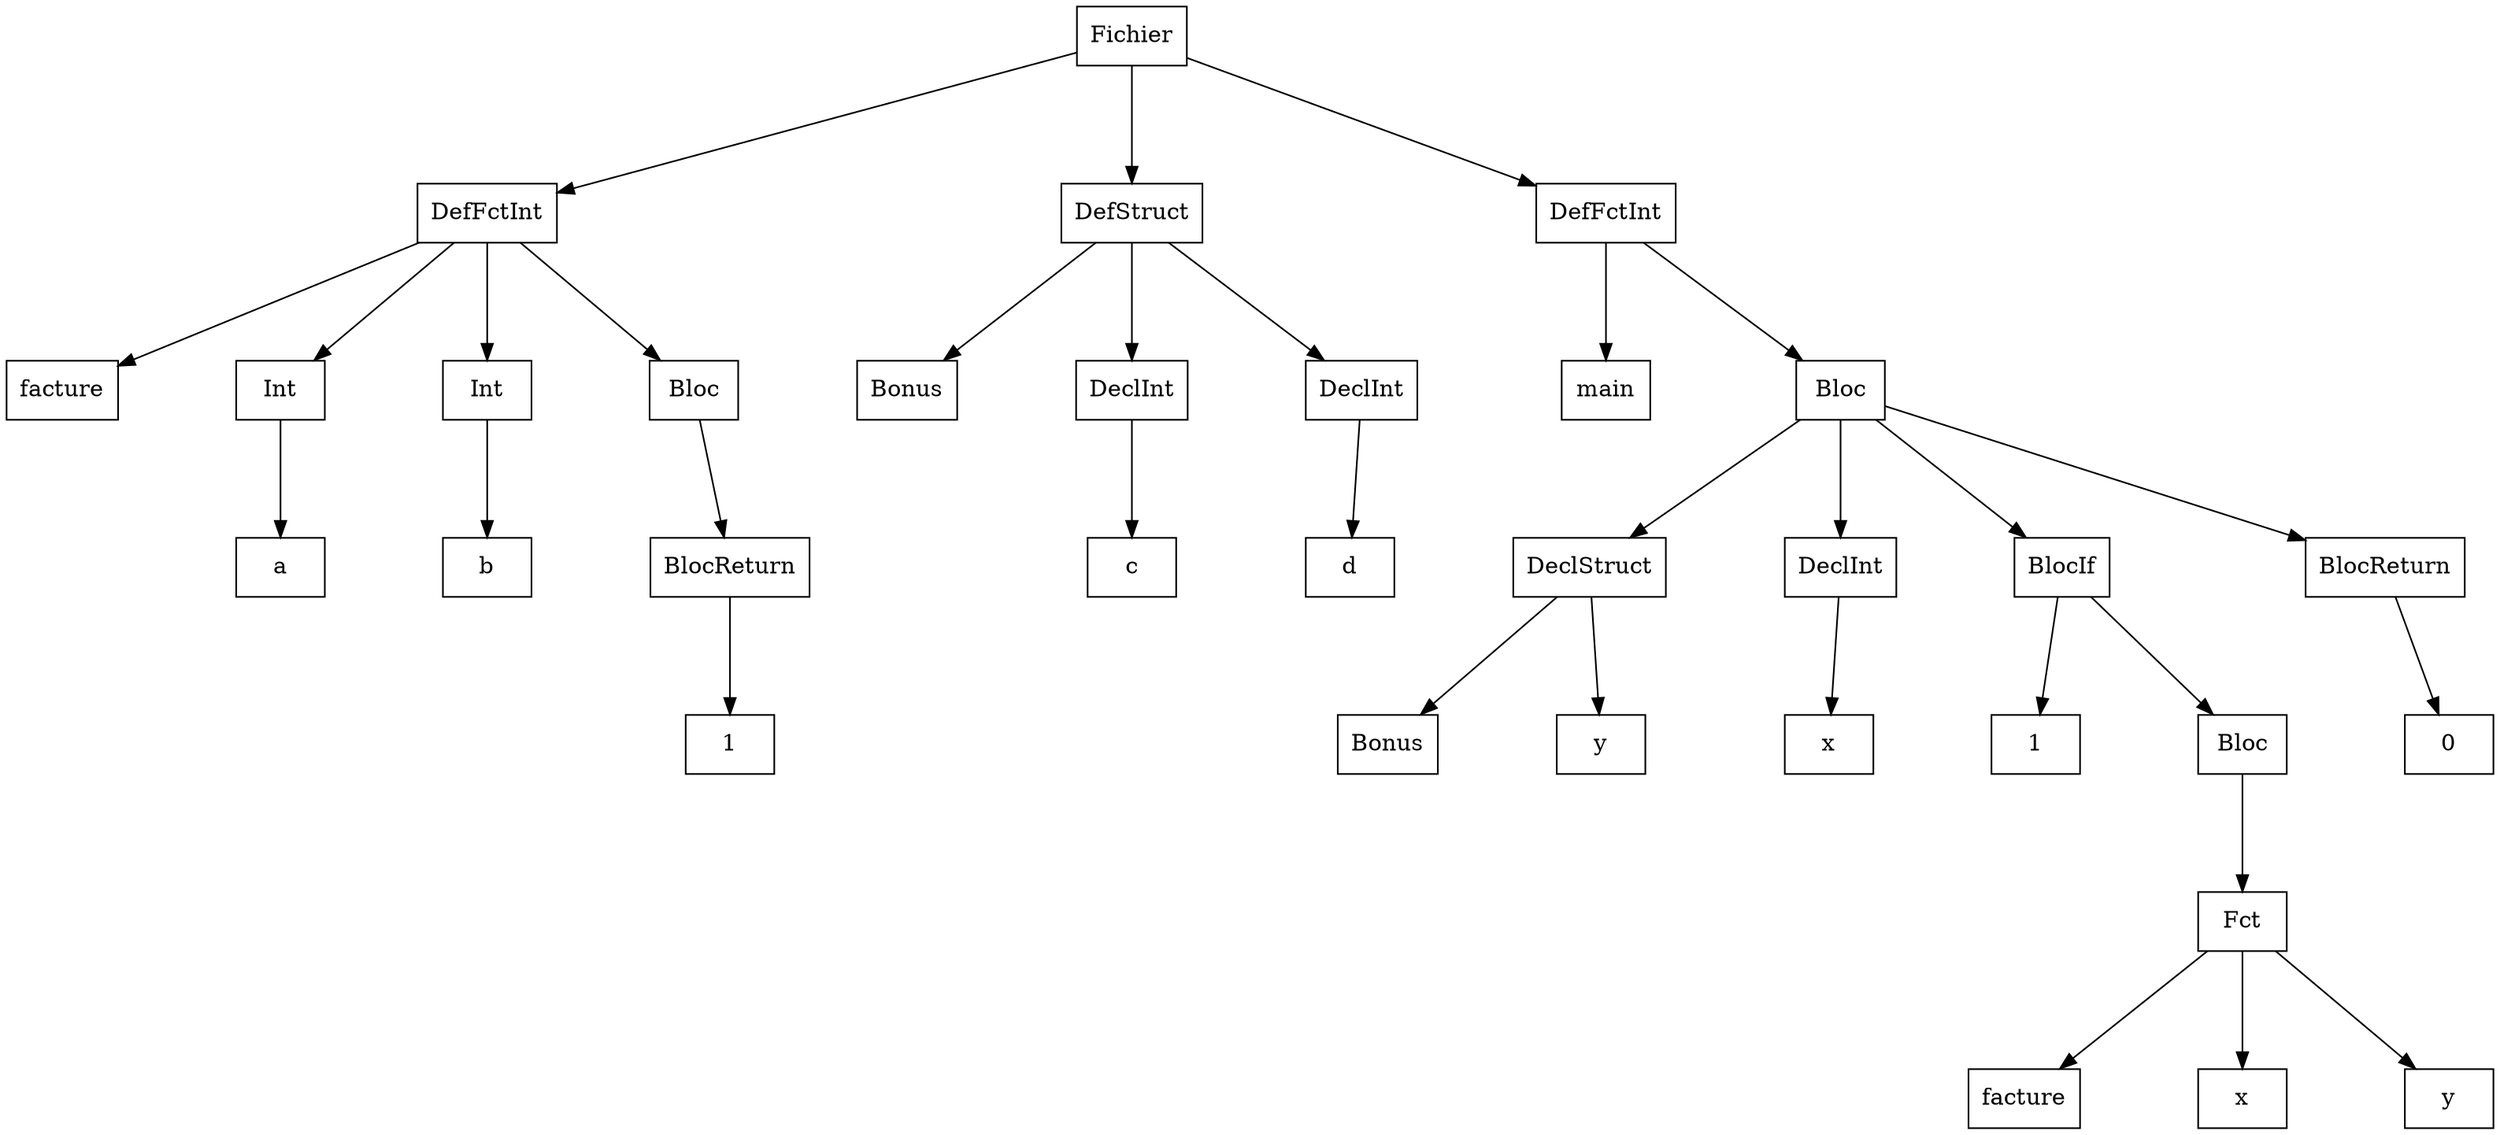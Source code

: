 digraph "ast"{

	nodesep=1;
	ranksep=1;

	N0 [label="Fichier", shape="box"];
	N1 [label="DefFctInt", shape="box"];
	N2 [label="facture", shape="box"];
	N3 [label="Int", shape="box"];
	N4 [label="a", shape="box"];
	N5 [label="Int", shape="box"];
	N6 [label="b", shape="box"];
	N7 [label="Bloc", shape="box"];
	N8 [label="BlocReturn", shape="box"];
	N9 [label="1", shape="box"];
	N10 [label="DefStruct", shape="box"];
	N11 [label="Bonus", shape="box"];
	N12 [label="DeclInt", shape="box"];
	N13 [label="c", shape="box"];
	N14 [label="DeclInt", shape="box"];
	N15 [label="d", shape="box"];
	N16 [label="DefFctInt", shape="box"];
	N17 [label="main", shape="box"];
	N18 [label="Bloc", shape="box"];
	N19 [label="DeclStruct", shape="box"];
	N20 [label="Bonus", shape="box"];
	N21 [label="y", shape="box"];
	N22 [label="DeclInt", shape="box"];
	N23 [label="x", shape="box"];
	N24 [label="BlocIf", shape="box"];
	N25 [label="1", shape="box"];
	N26 [label="Bloc", shape="box"];
	N27 [label="Fct", shape="box"];
	N28 [label="facture", shape="box"];
	N29 [label="x", shape="box"];
	N30 [label="y", shape="box"];
	N31 [label="BlocReturn", shape="box"];
	N32 [label="0", shape="box"];

	N1 -> N2; 
	N3 -> N4; 
	N1 -> N3; 
	N5 -> N6; 
	N1 -> N5; 
	N8 -> N9; 
	N7 -> N8; 
	N1 -> N7; 
	N0 -> N1; 
	N10 -> N11; 
	N12 -> N13; 
	N10 -> N12; 
	N14 -> N15; 
	N10 -> N14; 
	N0 -> N10; 
	N16 -> N17; 
	N19 -> N20; 
	N19 -> N21; 
	N18 -> N19; 
	N22 -> N23; 
	N18 -> N22; 
	N24 -> N25; 
	N27 -> N28; 
	N27 -> N29; 
	N27 -> N30; 
	N26 -> N27; 
	N24 -> N26; 
	N18 -> N24; 
	N31 -> N32; 
	N18 -> N31; 
	N16 -> N18; 
	N0 -> N16; 
}
